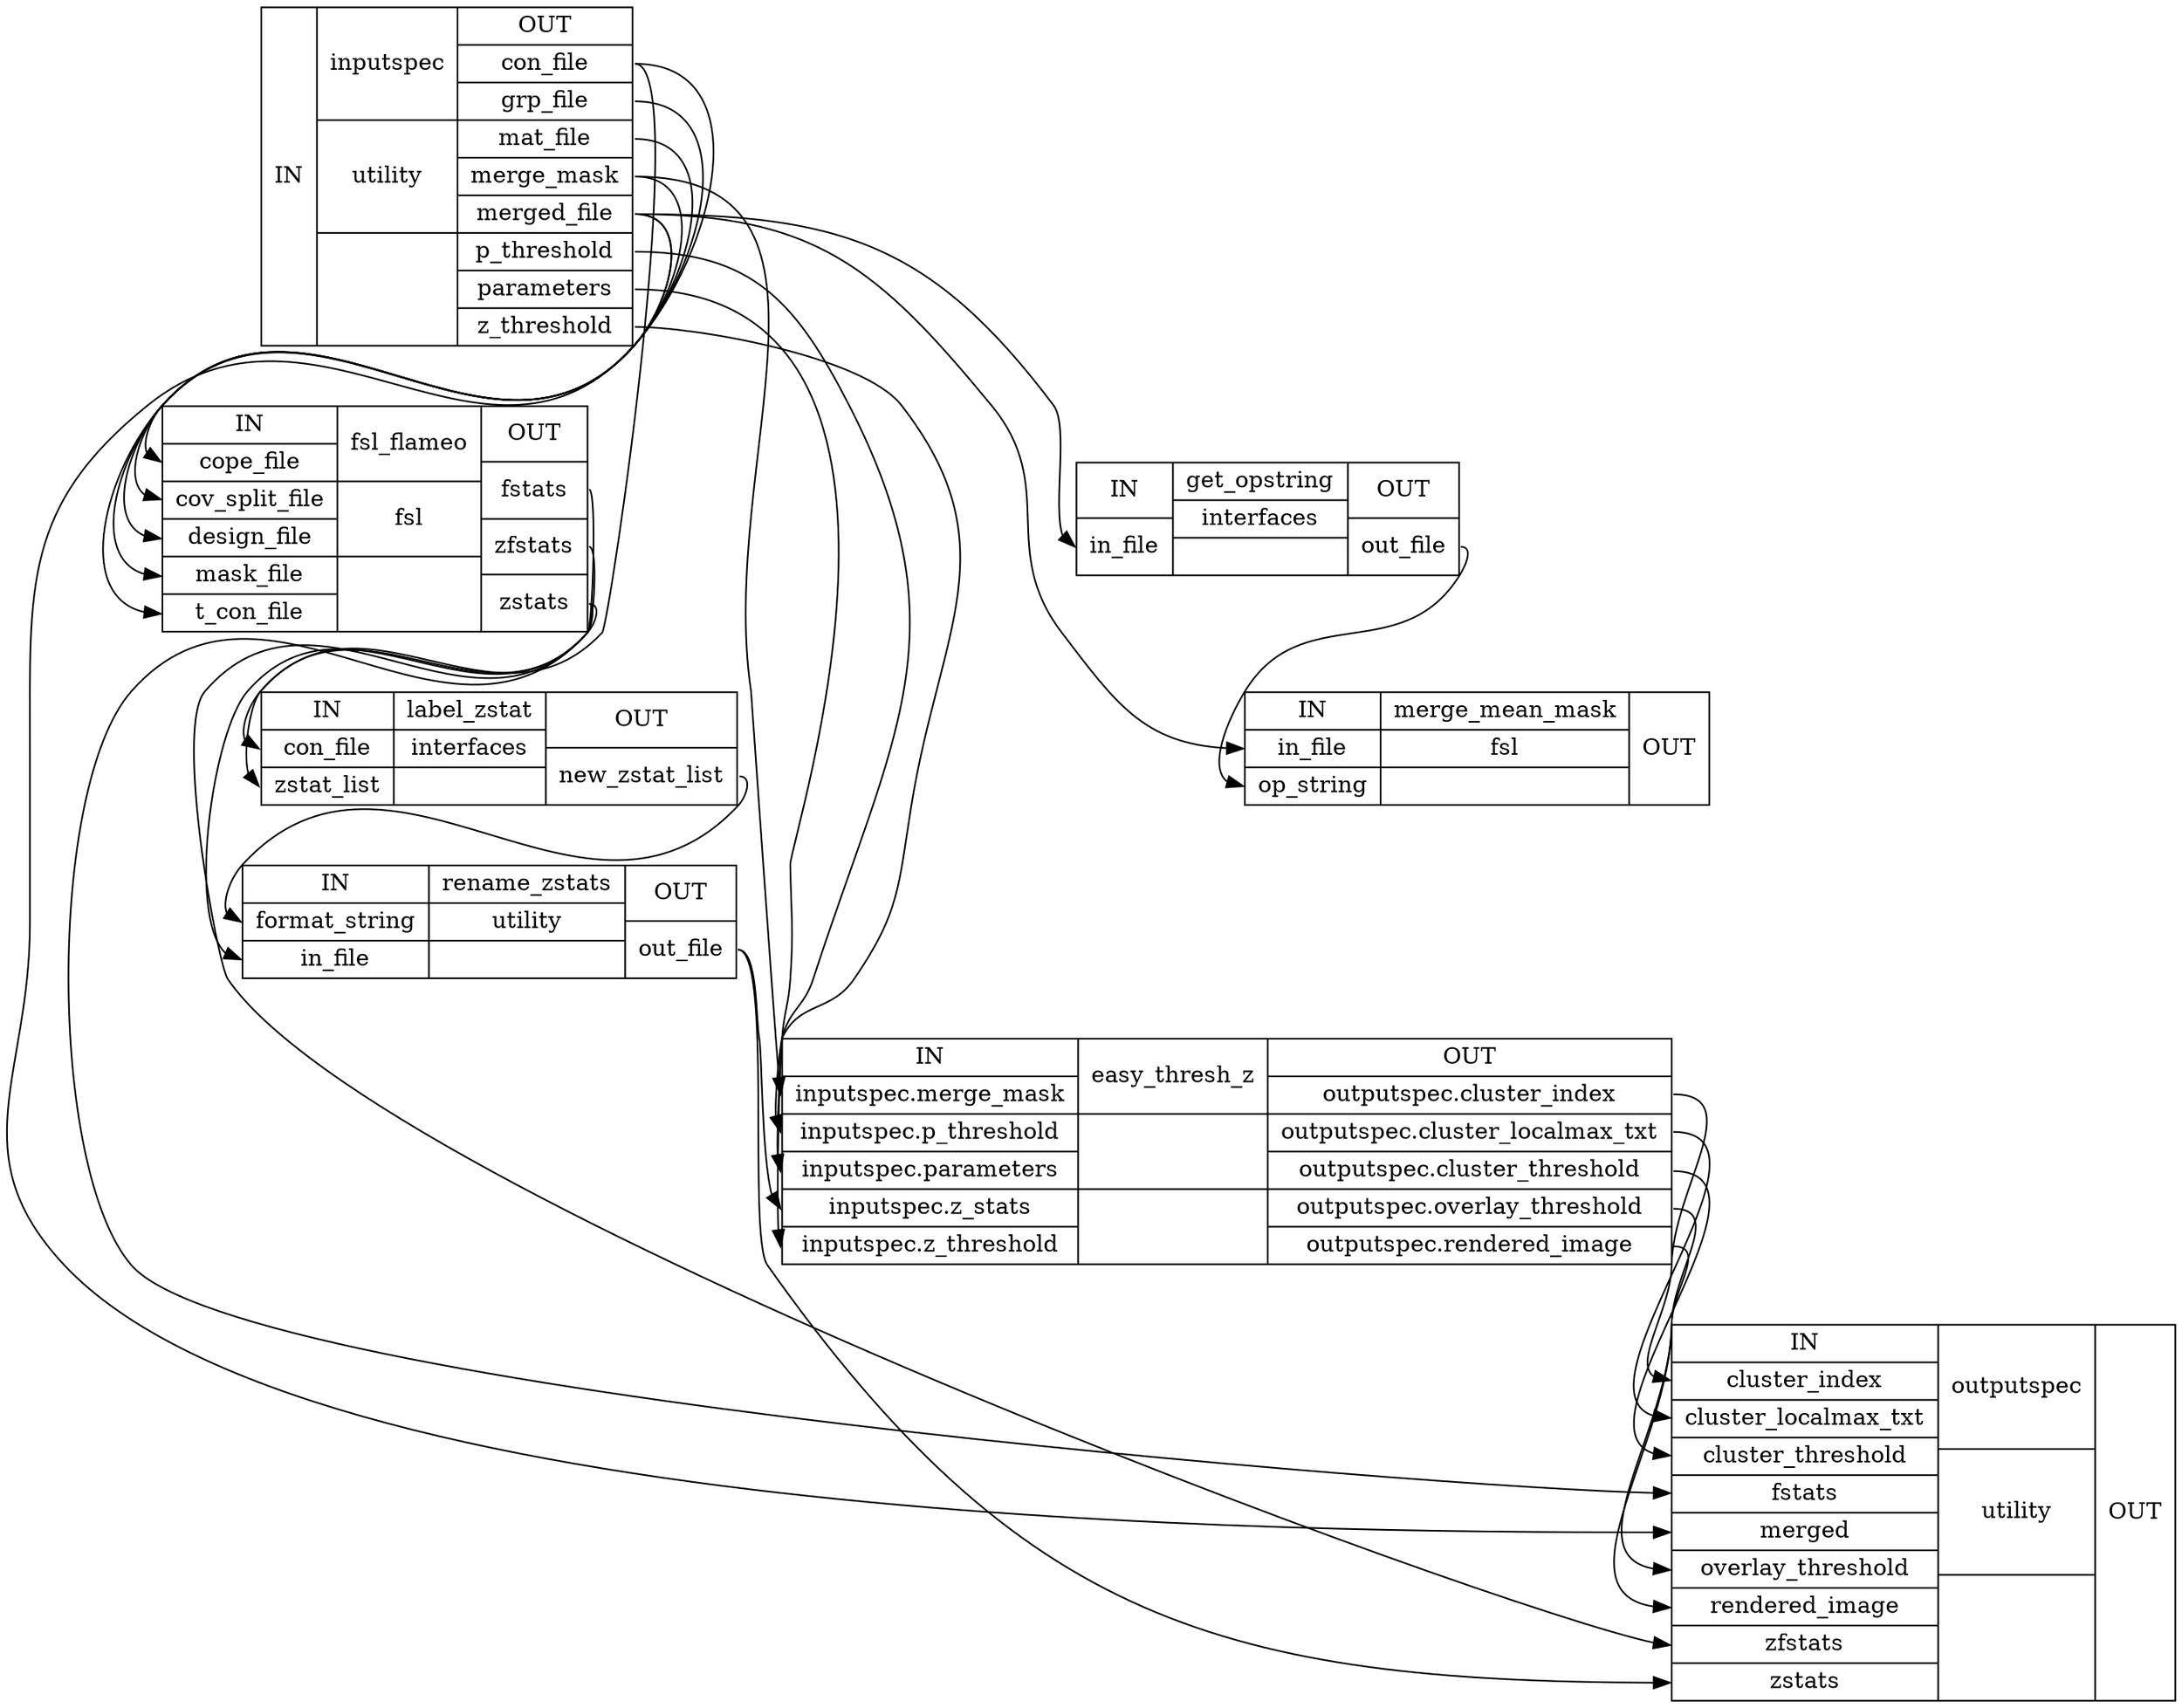 digraph structs {
node [shape=record];
"groupAnalysisinputspec" [label="{IN}|{ inputspec | utility |  }|{OUT|<outconfile> con_file|<outgrpfile> grp_file|<outmatfile> mat_file|<outmergemask> merge_mask|<outmergedfile> merged_file|<outpthreshold> p_threshold|<outparameters> parameters|<outzthreshold> z_threshold}"];
"groupAnalysisfsl_flameo" [label="{IN|<incopefile> cope_file|<incovsplitfile> cov_split_file|<indesignfile> design_file|<inmaskfile> mask_file|<intconfile> t_con_file}|{ fsl_flameo | fsl |  }|{OUT|<outfstats> fstats|<outzfstats> zfstats|<outzstats> zstats}"];
"groupAnalysisget_opstring" [label="{IN|<ininfile> in_file}|{ get_opstring | interfaces |  }|{OUT|<outoutfile> out_file}"];
"groupAnalysislabel_zstat" [label="{IN|<inconfile> con_file|<inzstatlist> zstat_list}|{ label_zstat | interfaces |  }|{OUT|<outnewzstatlist> new_zstat_list}"];
"groupAnalysismerge_mean_mask" [label="{IN|<ininfile> in_file|<inopstring> op_string}|{ merge_mean_mask | fsl |  }|{OUT}"];
"groupAnalysisrename_zstats" [label="{IN|<informatstring> format_string|<ininfile> in_file}|{ rename_zstats | utility |  }|{OUT|<outoutfile> out_file}"];
"groupAnalysiseasy_thresh_z" [label="{IN|<ininputspecmergemask> inputspec.merge_mask|<ininputspecpthreshold> inputspec.p_threshold|<ininputspecparameters> inputspec.parameters|<ininputspeczstats> inputspec.z_stats|<ininputspeczthreshold> inputspec.z_threshold}|{ easy_thresh_z |  |  }|{OUT|<outoutputspecclusterindex> outputspec.cluster_index|<outoutputspecclusterlocalmaxtxt> outputspec.cluster_localmax_txt|<outoutputspecclusterthreshold> outputspec.cluster_threshold|<outoutputspecoverlaythreshold> outputspec.overlay_threshold|<outoutputspecrenderedimage> outputspec.rendered_image}"];
"groupAnalysisoutputspec" [label="{IN|<inclusterindex> cluster_index|<inclusterlocalmaxtxt> cluster_localmax_txt|<inclusterthreshold> cluster_threshold|<infstats> fstats|<inmerged> merged|<inoverlaythreshold> overlay_threshold|<inrenderedimage> rendered_image|<inzfstats> zfstats|<inzstats> zstats}|{ outputspec | utility |  }|{OUT}"];
"groupAnalysiseasy_thresh_z":"outoutputspecclusterindex":e -> "groupAnalysisoutputspec":"inclusterindex":w;
"groupAnalysiseasy_thresh_z":"outoutputspecclusterlocalmaxtxt":e -> "groupAnalysisoutputspec":"inclusterlocalmaxtxt":w;
"groupAnalysiseasy_thresh_z":"outoutputspecclusterthreshold":e -> "groupAnalysisoutputspec":"inclusterthreshold":w;
"groupAnalysiseasy_thresh_z":"outoutputspecoverlaythreshold":e -> "groupAnalysisoutputspec":"inoverlaythreshold":w;
"groupAnalysiseasy_thresh_z":"outoutputspecrenderedimage":e -> "groupAnalysisoutputspec":"inrenderedimage":w;
"groupAnalysisfsl_flameo":"outfstats":e -> "groupAnalysisoutputspec":"infstats":w;
"groupAnalysisfsl_flameo":"outzfstats":e -> "groupAnalysisoutputspec":"inzfstats":w;
"groupAnalysisfsl_flameo":"outzstats":e -> "groupAnalysislabel_zstat":"inzstatlist":w;
"groupAnalysisfsl_flameo":"outzstats":e -> "groupAnalysisrename_zstats":"ininfile":w;
"groupAnalysisget_opstring":"outoutfile":e -> "groupAnalysismerge_mean_mask":"inopstring":w;
"groupAnalysisinputspec":"outconfile":e -> "groupAnalysisfsl_flameo":"intconfile":w;
"groupAnalysisinputspec":"outconfile":e -> "groupAnalysislabel_zstat":"inconfile":w;
"groupAnalysisinputspec":"outgrpfile":e -> "groupAnalysisfsl_flameo":"incovsplitfile":w;
"groupAnalysisinputspec":"outmatfile":e -> "groupAnalysisfsl_flameo":"indesignfile":w;
"groupAnalysisinputspec":"outmergedfile":e -> "groupAnalysisfsl_flameo":"incopefile":w;
"groupAnalysisinputspec":"outmergedfile":e -> "groupAnalysisget_opstring":"ininfile":w;
"groupAnalysisinputspec":"outmergedfile":e -> "groupAnalysismerge_mean_mask":"ininfile":w;
"groupAnalysisinputspec":"outmergedfile":e -> "groupAnalysisoutputspec":"inmerged":w;
"groupAnalysisinputspec":"outmergemask":e -> "groupAnalysiseasy_thresh_z":"ininputspecmergemask":w;
"groupAnalysisinputspec":"outmergemask":e -> "groupAnalysisfsl_flameo":"inmaskfile":w;
"groupAnalysisinputspec":"outparameters":e -> "groupAnalysiseasy_thresh_z":"ininputspecparameters":w;
"groupAnalysisinputspec":"outpthreshold":e -> "groupAnalysiseasy_thresh_z":"ininputspecpthreshold":w;
"groupAnalysisinputspec":"outzthreshold":e -> "groupAnalysiseasy_thresh_z":"ininputspeczthreshold":w;
"groupAnalysislabel_zstat":"outnewzstatlist":e -> "groupAnalysisrename_zstats":"informatstring":w;
"groupAnalysisrename_zstats":"outoutfile":e -> "groupAnalysiseasy_thresh_z":"ininputspeczstats":w;
"groupAnalysisrename_zstats":"outoutfile":e -> "groupAnalysisoutputspec":"inzstats":w;
}